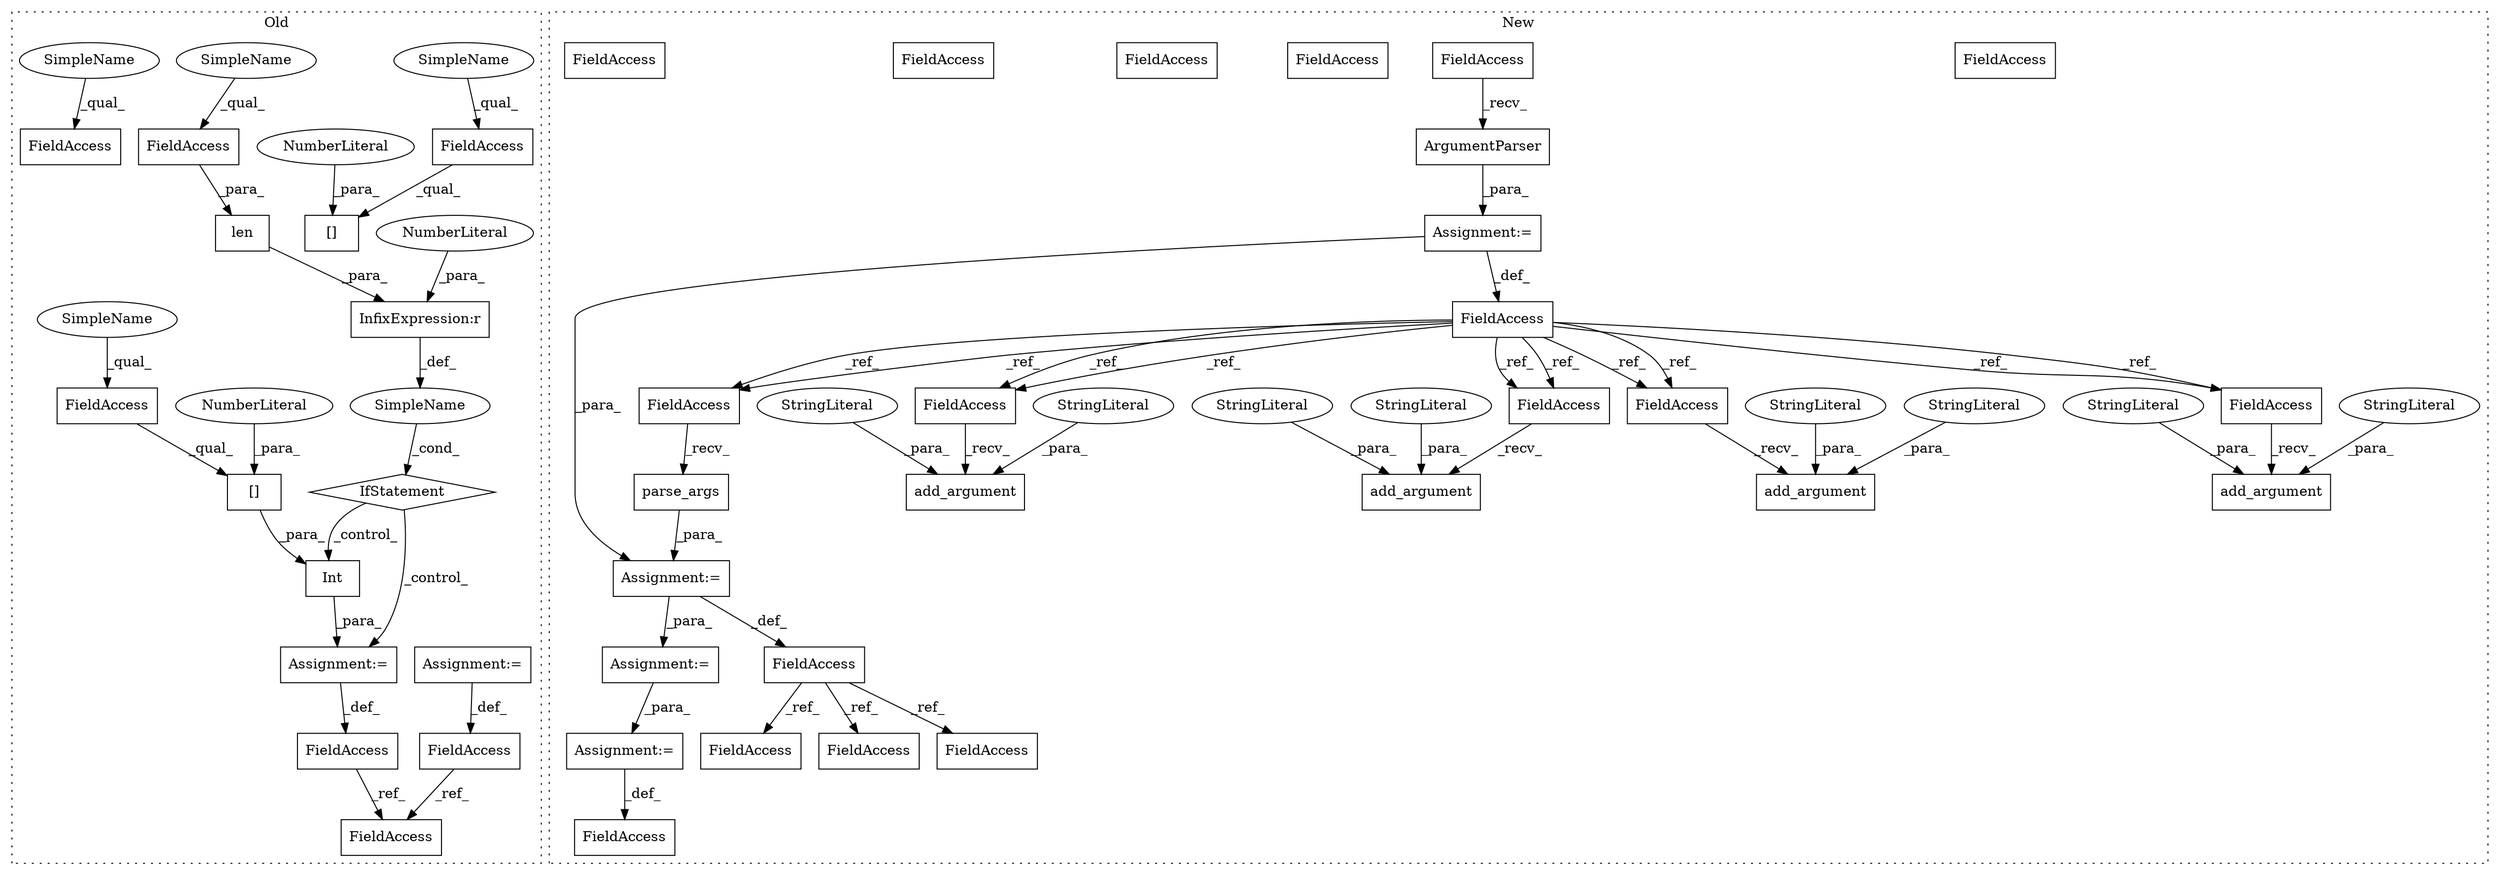 digraph G {
subgraph cluster0 {
1 [label="Int" a="32" s="2556,2571" l="4,1" shape="box"];
18 [label="[]" a="2" s="2560,2570" l="9,1" shape="box"];
19 [label="NumberLiteral" a="34" s="2569" l="1" shape="ellipse"];
21 [label="Assignment:=" a="7" s="2555" l="1" shape="box"];
22 [label="len" a="32" s="2420,2432" l="4,1" shape="box"];
23 [label="FieldAccess" a="22" s="2424" l="8" shape="box"];
24 [label="IfStatement" a="25" s="2416,2438" l="4,2" shape="diamond"];
25 [label="SimpleName" a="42" s="" l="" shape="ellipse"];
26 [label="InfixExpression:r" a="27" s="2433" l="4" shape="box"];
27 [label="NumberLiteral" a="34" s="2437" l="1" shape="ellipse"];
28 [label="FieldAccess" a="22" s="2501" l="8" shape="box"];
29 [label="FieldAccess" a="22" s="2631" l="8" shape="box"];
30 [label="[]" a="2" s="2631,2641" l="9,1" shape="box"];
31 [label="NumberLiteral" a="34" s="2640" l="1" shape="ellipse"];
33 [label="FieldAccess" a="22" s="2560" l="8" shape="box"];
37 [label="FieldAccess" a="22" s="2551" l="4" shape="box"];
40 [label="FieldAccess" a="22" s="2717" l="4" shape="box"];
41 [label="FieldAccess" a="22" s="2328" l="4" shape="box"];
44 [label="Assignment:=" a="7" s="2332" l="1" shape="box"];
50 [label="SimpleName" a="42" s="2631" l="3" shape="ellipse"];
51 [label="SimpleName" a="42" s="2424" l="3" shape="ellipse"];
52 [label="SimpleName" a="42" s="2501" l="3" shape="ellipse"];
53 [label="SimpleName" a="42" s="2560" l="3" shape="ellipse"];
label = "Old";
style="dotted";
}
subgraph cluster1 {
2 [label="parse_args" a="32" s="3068" l="12" shape="box"];
3 [label="ArgumentParser" a="32" s="2339,2371" l="15,1" shape="box"];
4 [label="add_argument" a="32" s="2937,3047" l="13,1" shape="box"];
5 [label="StringLiteral" a="45" s="2980" l="67" shape="ellipse"];
6 [label="add_argument" a="32" s="2740,2824" l="13,1" shape="box"];
7 [label="StringLiteral" a="45" s="2777" l="42" shape="ellipse"];
8 [label="add_argument" a="32" s="2840,2921" l="13,1" shape="box"];
9 [label="StringLiteral" a="45" s="2853" l="10" shape="ellipse"];
10 [label="StringLiteral" a="45" s="2753" l="16" shape="ellipse"];
11 [label="StringLiteral" a="45" s="2950" l="17" shape="ellipse"];
12 [label="StringLiteral" a="45" s="2871" l="45" shape="ellipse"];
13 [label="Assignment:=" a="7" s="2329" l="1" shape="box"];
14 [label="Assignment:=" a="7" s="3126" l="1" shape="box"];
15 [label="add_argument" a="32" s="2618,2724" l="13,1" shape="box"];
16 [label="StringLiteral" a="45" s="2650" l="7" shape="ellipse"];
17 [label="StringLiteral" a="45" s="2658" l="66" shape="ellipse"];
20 [label="Assignment:=" a="7" s="3060" l="1" shape="box"];
32 [label="FieldAccess" a="22" s="3061" l="6" shape="box"];
34 [label="FieldAccess" a="22" s="2330" l="8" shape="box"];
35 [label="FieldAccess" a="22" s="2323" l="6" shape="box"];
36 [label="FieldAccess" a="22" s="3251" l="5" shape="box"];
38 [label="FieldAccess" a="22" s="2833" l="6" shape="box"];
39 [label="FieldAccess" a="22" s="2611" l="6" shape="box"];
42 [label="FieldAccess" a="22" s="2733" l="6" shape="box"];
43 [label="FieldAccess" a="22" s="2930" l="6" shape="box"];
45 [label="Assignment:=" a="7" s="3176" l="1" shape="box"];
46 [label="FieldAccess" a="22" s="3056" l="4" shape="box"];
47 [label="FieldAccess" a="22" s="3095" l="4" shape="box"];
48 [label="FieldAccess" a="22" s="3380" l="4" shape="box"];
49 [label="FieldAccess" a="22" s="3127" l="4" shape="box"];
54 [label="FieldAccess" a="22" s="2733" l="6" shape="box"];
55 [label="FieldAccess" a="22" s="3061" l="6" shape="box"];
56 [label="FieldAccess" a="22" s="2611" l="6" shape="box"];
57 [label="FieldAccess" a="22" s="2930" l="6" shape="box"];
58 [label="FieldAccess" a="22" s="2833" l="6" shape="box"];
label = "New";
style="dotted";
}
1 -> 21 [label="_para_"];
2 -> 20 [label="_para_"];
3 -> 13 [label="_para_"];
5 -> 4 [label="_para_"];
7 -> 6 [label="_para_"];
9 -> 8 [label="_para_"];
10 -> 6 [label="_para_"];
11 -> 4 [label="_para_"];
12 -> 8 [label="_para_"];
13 -> 35 [label="_def_"];
13 -> 20 [label="_para_"];
14 -> 45 [label="_para_"];
16 -> 15 [label="_para_"];
17 -> 15 [label="_para_"];
18 -> 1 [label="_para_"];
19 -> 18 [label="_para_"];
20 -> 14 [label="_para_"];
20 -> 46 [label="_def_"];
21 -> 37 [label="_def_"];
22 -> 26 [label="_para_"];
23 -> 22 [label="_para_"];
24 -> 1 [label="_control_"];
24 -> 21 [label="_control_"];
25 -> 24 [label="_cond_"];
26 -> 25 [label="_def_"];
27 -> 26 [label="_para_"];
29 -> 30 [label="_qual_"];
31 -> 30 [label="_para_"];
33 -> 18 [label="_qual_"];
34 -> 3 [label="_recv_"];
35 -> 57 [label="_ref_"];
35 -> 54 [label="_ref_"];
35 -> 56 [label="_ref_"];
35 -> 56 [label="_ref_"];
35 -> 55 [label="_ref_"];
35 -> 55 [label="_ref_"];
35 -> 54 [label="_ref_"];
35 -> 58 [label="_ref_"];
35 -> 58 [label="_ref_"];
35 -> 57 [label="_ref_"];
37 -> 40 [label="_ref_"];
41 -> 40 [label="_ref_"];
44 -> 41 [label="_def_"];
45 -> 36 [label="_def_"];
46 -> 48 [label="_ref_"];
46 -> 49 [label="_ref_"];
46 -> 47 [label="_ref_"];
50 -> 29 [label="_qual_"];
51 -> 23 [label="_qual_"];
52 -> 28 [label="_qual_"];
53 -> 33 [label="_qual_"];
54 -> 6 [label="_recv_"];
55 -> 2 [label="_recv_"];
56 -> 15 [label="_recv_"];
57 -> 4 [label="_recv_"];
58 -> 8 [label="_recv_"];
}